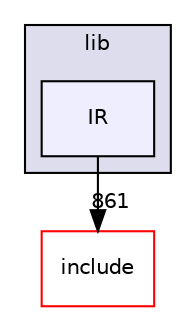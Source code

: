 digraph "lib/IR" {
  bgcolor=transparent;
  compound=true
  node [ fontsize="10", fontname="Helvetica"];
  edge [ labelfontsize="10", labelfontname="Helvetica"];
  subgraph clusterdir_97aefd0d527b934f1d99a682da8fe6a9 {
    graph [ bgcolor="#ddddee", pencolor="black", label="lib" fontname="Helvetica", fontsize="10", URL="dir_97aefd0d527b934f1d99a682da8fe6a9.html"]
  dir_bfcfa2223a05221bedc89835a6573260 [shape=box, label="IR", style="filled", fillcolor="#eeeeff", pencolor="black", URL="dir_bfcfa2223a05221bedc89835a6573260.html"];
  }
  dir_d44c64559bbebec7f509842c48db8b23 [shape=box label="include" color="red" URL="dir_d44c64559bbebec7f509842c48db8b23.html"];
  dir_bfcfa2223a05221bedc89835a6573260->dir_d44c64559bbebec7f509842c48db8b23 [headlabel="861", labeldistance=1.5 headhref="dir_000075_000001.html"];
}
